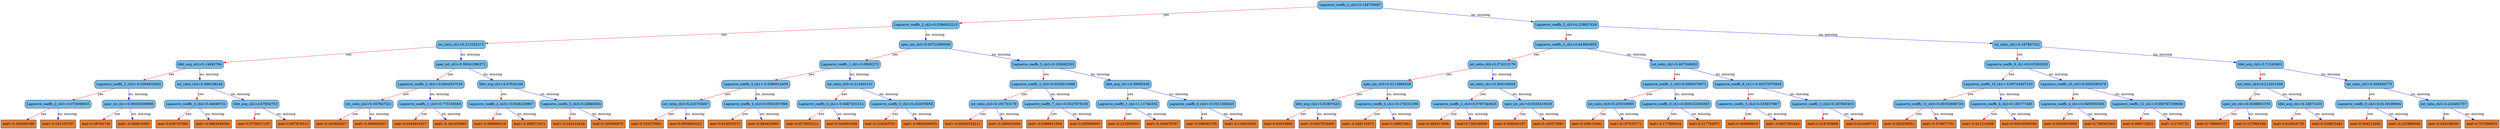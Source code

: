 digraph {
	graph [bb="0,0,8712,567",
		rankdir=TB
	];
	node [label="\N"];
	0	[fillcolor="#78bceb",
		height=0.5,
		label="Laguerre_coeffs_2_ch2<0.148739487",
		pos="5074.1,549",
		shape=box,
		style="filled, rounded",
		width=3.1076];
	1	[fillcolor="#78bceb",
		height=0.5,
		label="Laguerre_coeffs_2_ch2<0.0396625213",
		pos="3594.1,460.5",
		shape=box,
		style="filled, rounded",
		width=3.2014];
	0 -> 1	[color="#FF0000",
		label=yes,
		lp="4476.1,504.75",
		pos="e,3709.8,468.26 4962,541.45 4691.7,525.65 4005.7,485.55 3721,468.91"];
	2	[fillcolor="#78bceb",
		height=0.5,
		label="Laguerre_coeffs_2_ch2<0.229837626",
		pos="5828.1,460.5",
		shape=box,
		style="filled, rounded",
		width=3.1076];
	0 -> 2	[color="#0000FF",
		label="no, missing",
		lp="5551,504.75",
		pos="e,5715.8,474.39 5186.2,535.14 5325,519.22 5560.8,492.17 5704.7,475.66"];
	3	[fillcolor="#78bceb",
		height=0.5,
		label="int_ratio_ch1<0.213162273",
		pos="1569.1,372",
		shape=box,
		style="filled, rounded",
		width=2.3264];
	1 -> 3	[color="#FF0000",
		label=yes,
		lp="2772.1,416.25",
		pos="e,1653.2,376.59 3478.7,454.57 3115.1,439.04 1997.9,391.32 1664.2,377.06"];
	4	[fillcolor="#78bceb",
		height=0.5,
		label="spec_int_ch3<0.00721806008",
		pos="3594.1,372",
		shape=box,
		style="filled, rounded",
		width=2.5035];
	1 -> 4	[color="#0000FF",
		label="no, missing",
		lp="3626,416.25",
		pos="e,3594.1,390.35 3594.1,442.41 3594.1,430.76 3594.1,415.05 3594.1,401.52"];
	5	[fillcolor="#78bceb",
		height=0.5,
		label="Laguerre_coeffs_3_ch2<0.443663955",
		pos="5828.1,372",
		shape=box,
		style="filled, rounded",
		width=3.1076];
	2 -> 5	[color="#FF0000",
		label=yes,
		lp="5837.1,416.25",
		pos="e,5828.1,390.35 5828.1,442.41 5828.1,430.76 5828.1,415.05 5828.1,401.52"];
	6	[fillcolor="#78bceb",
		height=0.5,
		label="int_ratio_ch2<0.347847521",
		pos="7100.1,372",
		shape=box,
		style="filled, rounded",
		width=2.3264];
	2 -> 6	[color="#0000FF",
		label="no, missing",
		lp="6610,416.25",
		pos="e,7016.2,378.71 5940.4,451.86 6187.5,435.06 6774.3,395.16 7004.8,379.48"];
	7	[fillcolor="#78bceb",
		height=0.5,
		label="lifet_avg_ch3<5.14482784",
		pos="755.12,283.5",
		shape=box,
		style="filled, rounded",
		width=2.2639];
	3 -> 7	[color="#FF0000",
		label=yes,
		lp="1244.1,327.75",
		pos="e,836.9,293.19 1485.1,362.07 1331.8,345.78 1007.8,311.35 848.11,294.38"];
	8	[fillcolor="#78bceb",
		height=0.5,
		label="spec_int_ch3<0.00641086372",
		pos="1569.1,283.5",
		shape=box,
		style="filled, rounded",
		width=2.5035];
	3 -> 8	[color="#0000FF",
		label="no, missing",
		lp="1601,327.75",
		pos="e,1569.1,301.85 1569.1,353.91 1569.1,342.26 1569.1,326.55 1569.1,313.02"];
	9	[fillcolor="#78bceb",
		height=0.5,
		label="Laguerre_coeffs_1_ch1<0.9563272",
		pos="3031.1,283.5",
		shape=box,
		style="filled, rounded",
		width=2.9201];
	4 -> 9	[color="#FF0000",
		label=yes,
		lp="3372.1,327.75",
		pos="e,3136.7,300.72 3503.7,357.1 3407.1,342.27 3253.7,318.7 3148.1,302.47"];
	10	[fillcolor="#78bceb",
		height=0.5,
		label="Laguerre_coeffs_5_ch2<0.106662355",
		pos="3627.1,283.5",
		shape=box,
		style="filled, rounded",
		width=3.1076];
	4 -> 10	[color="#0000FF",
		label="no, missing",
		lp="3646,327.75",
		pos="e,3620.5,301.85 3600.6,353.91 3605.2,342.02 3611.3,325.91 3616.6,312.2"];
	15	[fillcolor="#78bceb",
		height=0.5,
		label="Laguerre_coeffs_2_ch3<-0.0394832082",
		pos="446.12,195",
		shape=box,
		style="filled, rounded",
		width=3.2639];
	7 -> 15	[color="#FF0000",
		label=yes,
		lp="638.12,239.25",
		pos="e,508.45,213.45 692.97,265.1 642.87,251.07 572.3,231.32 519.45,216.53"];
	16	[fillcolor="#78bceb",
		height=0.5,
		label="int_ratio_ch2<0.498196244",
		pos="755.12,195",
		shape=box,
		style="filled, rounded",
		width=2.3264];
	7 -> 16	[color="#0000FF",
		label="no, missing",
		lp="787,239.25",
		pos="e,755.12,213.35 755.12,265.41 755.12,253.76 755.12,238.05 755.12,224.52"];
	17	[fillcolor="#78bceb",
		height=0.5,
		label="Laguerre_coeffs_2_ch2<-0.0644347519",
		pos="1497.1,195",
		shape=box,
		style="filled, rounded",
		width=3.2639];
	8 -> 17	[color="#FF0000",
		label=yes,
		lp="1549.1,239.25",
		pos="e,1511.6,213.35 1554.9,265.41 1544.6,253.05 1530.5,236.13 1518.8,222.08"];
	18	[fillcolor="#78bceb",
		height=0.5,
		label="lifet_avg_ch1<4.67643166",
		pos="1744.1,195",
		shape=box,
		style="filled, rounded",
		width=2.2639];
	8 -> 18	[color="#0000FF",
		label="no, missing",
		lp="1705,239.25",
		pos="e,1708.9,213.41 1604.1,265.2 1631.3,251.75 1669.3,232.99 1698.8,218.39"];
	31	[fillcolor="#78bceb",
		height=0.5,
		label="Laguerre_coeffs_2_ch3<-0.072049655",
		pos="198.12,106.5",
		shape=box,
		style="filled, rounded",
		width=3.1701];
	15 -> 31	[color="#FF0000",
		label=yes,
		lp="354.12,150.75",
		pos="e,247.93,124.87 396.24,176.6 356.55,162.76 300.87,143.34 258.64,128.61"];
	32	[fillcolor="#78bceb",
		height=0.5,
		label="spec_int_ch1<0.00405208906",
		pos="446.12,106.5",
		shape=box,
		style="filled, rounded",
		width=2.5035];
	15 -> 32	[color="#0000FF",
		label="no, missing",
		lp="478,150.75",
		pos="e,446.12,124.85 446.12,176.91 446.12,165.26 446.12,149.55 446.12,136.02"];
	33	[fillcolor="#78bceb",
		height=0.5,
		label="Laguerre_coeffs_3_ch2<0.44698751",
		pos="692.12,106.5",
		shape=box,
		style="filled, rounded",
		width=3.0139];
	16 -> 33	[color="#FF0000",
		label=yes,
		lp="739.12,150.75",
		pos="e,704.76,124.85 742.68,176.91 733.76,164.67 721.59,147.95 711.42,133.99"];
	34	[fillcolor="#78bceb",
		height=0.5,
		label="lifet_avg_ch2<4.67654753",
		pos="900.12,106.5",
		shape=box,
		style="filled, rounded",
		width=2.2639];
	16 -> 34	[color="#0000FF",
		label="no, missing",
		lp="873,150.75",
		pos="e,871.18,124.77 784.12,176.7 806.35,163.44 837.23,145.02 861.55,130.51"];
	63	[fillcolor="#e48038",
		height=0.5,
		label="leaf=-0.420069188",
		pos="60.125,18",
		shape=box,
		style=filled,
		width=1.6701];
	31 -> 63	[color="#FF0000",
		label=yes,
		lp="151.12,62.25",
		pos="e,87.672,36.267 170.53,88.203 149.47,75.003 120.24,56.683 97.151,42.209"];
	64	[fillcolor="#e48038",
		height=0.5,
		label="leaf=-0.181332707",
		pos="198.12,18",
		shape=box,
		style=filled,
		width=1.6701];
	31 -> 64	[color="#0000FF",
		label="no, missing",
		lp="230,62.25",
		pos="e,198.12,36.35 198.12,88.41 198.12,76.758 198.12,61.047 198.12,47.519"];
	65	[fillcolor="#e48038",
		height=0.5,
		label="leaf=0.38764748",
		pos="331.12,18",
		shape=box,
		style=filled,
		width=1.5139];
	32 -> 65	[color="#FF0000",
		label=yes,
		lp="408.12,62.25",
		pos="e,354.08,36.267 423.13,88.203 405.97,75.297 382.31,57.498 363.28,43.183"];
	66	[fillcolor="#e48038",
		height=0.5,
		label="leaf=-0.269618303",
		pos="464.12,18",
		shape=box,
		style=filled,
		width=1.6701];
	32 -> 66	[color="#0000FF",
		label="no, missing",
		lp="489,62.25",
		pos="e,460.51,36.35 449.68,88.41 452.11,76.758 455.38,61.047 458.19,47.519"];
	67	[fillcolor="#e48038",
		height=0.5,
		label="leaf=0.636747062",
		pos="600.12,18",
		shape=box,
		style=filled,
		width=1.6076];
	33 -> 67	[color="#FF0000",
		label=yes,
		lp="664.12,62.25",
		pos="e,618.58,36.35 673.95,88.41 660.43,75.698 641.77,58.157 626.6,43.889"];
	68	[fillcolor="#e48038",
		height=0.5,
		label="leaf=-0.0883049294",
		pos="739.12,18",
		shape=box,
		style=filled,
		width=1.7639];
	33 -> 68	[color="#0000FF",
		label="no, missing",
		lp="752,62.25",
		pos="e,729.7,36.35 701.41,88.41 707.93,76.405 716.8,60.091 724.29,46.295"];
	69	[fillcolor="#e48038",
		height=0.5,
		label="leaf=0.0739471167",
		pos="882.12,18",
		shape=box,
		style=filled,
		width=1.7014];
	34 -> 69	[color="#FF0000",
		label=yes,
		lp="902.12,62.25",
		pos="e,885.74,36.35 896.57,88.41 894.14,76.758 890.87,61.047 888.06,47.519"];
	70	[fillcolor="#e48038",
		height=0.5,
		label="leaf=0.907876313",
		pos="1019.1,18",
		shape=box,
		style=filled,
		width=1.6076];
	34 -> 70	[color="#0000FF",
		label="no, missing",
		lp="1003,62.25",
		pos="e,995.37,36.267 923.92,88.203 941.76,75.238 966.39,57.336 986.12,42.988"];
	35	[fillcolor="#78bceb",
		height=0.5,
		label="int_ratio_ch2<0.347847521",
		pos="1283.1,106.5",
		shape=box,
		style="filled, rounded",
		width=2.3264];
	17 -> 35	[color="#FF0000",
		label=yes,
		lp="1419.1,150.75",
		pos="e,1326.1,124.87 1454.1,176.6 1420.2,162.9 1372.8,143.75 1336.5,129.08"];
	36	[fillcolor="#78bceb",
		height=0.5,
		label="Laguerre_coeffs_1_ch3<0.773156583",
		pos="1497.1,106.5",
		shape=box,
		style="filled, rounded",
		width=3.1076];
	17 -> 36	[color="#0000FF",
		label="no, missing",
		lp="1529,150.75",
		pos="e,1497.1,124.85 1497.1,176.91 1497.1,165.26 1497.1,149.55 1497.1,136.02"];
	37	[fillcolor="#78bceb",
		height=0.5,
		label="Laguerre_coeffs_2_ch3<-0.0546129867",
		pos="1744.1,106.5",
		shape=box,
		style="filled, rounded",
		width=3.2639];
	18 -> 37	[color="#FF0000",
		label=yes,
		lp="1753.1,150.75",
		pos="e,1744.1,124.85 1744.1,176.91 1744.1,165.26 1744.1,149.55 1744.1,136.02"];
	38	[fillcolor="#78bceb",
		height=0.5,
		label="Laguerre_coeffs_3_ch3<0.26865834",
		pos="1988.1,106.5",
		shape=box,
		style="filled, rounded",
		width=3.0139];
	18 -> 38	[color="#0000FF",
		label="no, missing",
		lp="1920,150.75",
		pos="e,1939.1,124.87 1793.2,176.6 1832.2,162.79 1886.8,143.42 1928.3,128.7"];
	71	[fillcolor="#e48038",
		height=0.5,
		label="leaf=0.165692627",
		pos="1153.1,18",
		shape=box,
		style=filled,
		width=1.6076];
	35 -> 71	[color="#FF0000",
		label=yes,
		lp="1239.1,62.25",
		pos="e,1179.1,36.267 1257.1,88.203 1237.5,75.12 1210.2,57.01 1188.6,42.597"];
	72	[fillcolor="#e48038",
		height=0.5,
		label="leaf=-0.306845307",
		pos="1289.1,18",
		shape=box,
		style=filled,
		width=1.6701];
	35 -> 72	[color="#0000FF",
		label="no, missing",
		lp="1319,62.25",
		pos="e,1287.9,36.35 1284.3,88.41 1285.1,76.758 1286.2,61.047 1287.1,47.519"];
	73	[fillcolor="#e48038",
		height=0.5,
		label="leaf=0.0442631617",
		pos="1428.1,18",
		shape=box,
		style=filled,
		width=1.7014];
	36 -> 73	[color="#FF0000",
		label=yes,
		lp="1478.1,62.25",
		pos="e,1442,36.35 1483.5,88.41 1473.6,76.051 1460.1,59.127 1448.9,45.085"];
	74	[fillcolor="#e48038",
		height=0.5,
		label="leaf=-0.181455985",
		pos="1567.1,18",
		shape=box,
		style=filled,
		width=1.6701];
	36 -> 74	[color="#0000FF",
		label="no, missing",
		lp="1571,62.25",
		pos="e,1553.1,36.35 1511,88.41 1521,76.051 1534.7,59.127 1546,45.085"];
	75	[fillcolor="#e48038",
		height=0.5,
		label="leaf=-0.399669319",
		pos="1705.1,18",
		shape=box,
		style=filled,
		width=1.6701];
	37 -> 75	[color="#FF0000",
		label=yes,
		lp="1737.1,62.25",
		pos="e,1712.9,36.35 1736.4,88.41 1731.1,76.522 1723.8,60.41 1717.6,46.702"];
	76	[fillcolor="#e48038",
		height=0.5,
		label="leaf=-0.288271815",
		pos="1843.1,18",
		shape=box,
		style=filled,
		width=1.6701];
	37 -> 76	[color="#0000FF",
		label="no, missing",
		lp="1835,62.25",
		pos="e,1823.3,36.35 1763.7,88.41 1778.2,75.698 1798.3,58.157 1814.6,43.889"];
	77	[fillcolor="#e48038",
		height=0.5,
		label="leaf=-0.243114248",
		pos="1981.1,18",
		shape=box,
		style=filled,
		width=1.6701];
	38 -> 77	[color="#FF0000",
		label=yes,
		lp="1995.1,62.25",
		pos="e,1982.5,36.35 1986.7,88.41 1985.8,76.758 1984.5,61.047 1983.4,47.519"];
	78	[fillcolor="#e48038",
		height=0.5,
		label="leaf=0.355660975",
		pos="2117.1,18",
		shape=box,
		style=filled,
		width=1.6076];
	38 -> 78	[color="#0000FF",
		label="no, missing",
		lp="2097,62.25",
		pos="e,2091.4,36.267 2013.9,88.203 2033.4,75.12 2060.4,57.01 2081.9,42.597"];
	19	[fillcolor="#78bceb",
		height=0.5,
		label="Laguerre_coeffs_4_ch1<-0.0380014405",
		pos="2632.1,195",
		shape=box,
		style="filled, rounded",
		width=3.2639];
	9 -> 19	[color="#FF0000",
		label=yes,
		lp="2877.1,239.25",
		pos="e,2712.6,213.45 2950.9,265.1 2885.2,250.87 2792.4,230.74 2723.8,215.88"];
	20	[fillcolor="#78bceb",
		height=0.5,
		label="int_ratio_ch3<0.214404151",
		pos="3031.1,195",
		shape=box,
		style="filled, rounded",
		width=2.3264];
	9 -> 20	[color="#0000FF",
		label="no, missing",
		lp="3063,239.25",
		pos="e,3031.1,213.35 3031.1,265.41 3031.1,253.76 3031.1,238.05 3031.1,224.52"];
	21	[fillcolor="#78bceb",
		height=0.5,
		label="Laguerre_coeffs_2_ch3<0.0339214988",
		pos="3627.1,195",
		shape=box,
		style="filled, rounded",
		width=3.2014];
	10 -> 21	[color="#FF0000",
		label=yes,
		lp="3636.1,239.25",
		pos="e,3627.1,213.35 3627.1,265.41 3627.1,253.76 3627.1,238.05 3627.1,224.52"];
	22	[fillcolor="#78bceb",
		height=0.5,
		label="lifet_avg_ch1<4.59695339",
		pos="3928.1,195",
		shape=box,
		style="filled, rounded",
		width=2.2639];
	10 -> 22	[color="#0000FF",
		label="no, missing",
		lp="3837,239.25",
		pos="e,3867.4,213.45 3687.7,265.1 3736.4,251.1 3804.9,231.4 3856.4,216.62"];
	39	[fillcolor="#78bceb",
		height=0.5,
		label="int_ratio_ch3<0.223735467",
		pos="2388.1,106.5",
		shape=box,
		style="filled, rounded",
		width=2.3264];
	19 -> 39	[color="#FF0000",
		label=yes,
		lp="2541.1,150.75",
		pos="e,2437.1,124.87 2583,176.6 2544.1,162.79 2489.4,143.42 2447.9,128.7"];
	40	[fillcolor="#78bceb",
		height=0.5,
		label="Laguerre_coeffs_4_ch2<0.0561007969",
		pos="2632.1,106.5",
		shape=box,
		style="filled, rounded",
		width=3.2014];
	19 -> 40	[color="#0000FF",
		label="no, missing",
		lp="2664,150.75",
		pos="e,2632.1,124.85 2632.1,176.91 2632.1,165.26 2632.1,149.55 2632.1,136.02"];
	41	[fillcolor="#78bceb",
		height=0.5,
		label="Laguerre_coeffs_4_ch1<-0.0487201214",
		pos="2908.1,106.5",
		shape=box,
		style="filled, rounded",
		width=3.2639];
	20 -> 41	[color="#FF0000",
		label=yes,
		lp="2990.1,150.75",
		pos="e,2932.7,124.77 3006.5,176.7 2988,163.68 2962.4,145.67 2942,131.29"];
	42	[fillcolor="#78bceb",
		height=0.5,
		label="Laguerre_coeffs_3_ch2<0.263078958",
		pos="3155.1,106.5",
		shape=box,
		style="filled, rounded",
		width=3.1076];
	20 -> 42	[color="#0000FF",
		label="no, missing",
		lp="3137,150.75",
		pos="e,3130.4,124.77 3055.9,176.7 3074.6,163.68 3100.4,145.67 3121,131.29"];
	79	[fillcolor="#e48038",
		height=0.5,
		label="leaf=0.535270691",
		pos="2251.1,18",
		shape=box,
		style=filled,
		width=1.6076];
	39 -> 79	[color="#FF0000",
		label=yes,
		lp="2341.1,62.25",
		pos="e,2278.5,36.267 2360.7,88.203 2339.9,75.062 2311.1,56.846 2288.2,42.403"];
	80	[fillcolor="#e48038",
		height=0.5,
		label="leaf=0.0959843323",
		pos="2388.1,18",
		shape=box,
		style=filled,
		width=1.7014];
	39 -> 80	[color="#0000FF",
		label="no, missing",
		lp="2420,62.25",
		pos="e,2388.1,36.35 2388.1,88.41 2388.1,76.758 2388.1,61.047 2388.1,47.519"];
	81	[fillcolor="#e48038",
		height=0.5,
		label="leaf=0.618533373",
		pos="2525.1,18",
		shape=box,
		style=filled,
		width=1.6076];
	40 -> 81	[color="#FF0000",
		label=yes,
		lp="2598.1,62.25",
		pos="e,2546.5,36.267 2610.7,88.203 2594.8,75.356 2572.9,57.661 2555.3,43.38"];
	82	[fillcolor="#e48038",
		height=0.5,
		label="leaf=0.384433895",
		pos="2659.1,18",
		shape=box,
		style=filled,
		width=1.6076];
	40 -> 82	[color="#0000FF",
		label="no, missing",
		lp="2680,62.25",
		pos="e,2653.7,36.35 2637.5,88.41 2641.1,76.64 2646.1,60.729 2650.4,47.11"];
	83	[fillcolor="#e48038",
		height=0.5,
		label="leaf=0.0578055121",
		pos="2796.1,18",
		shape=box,
		style=filled,
		width=1.7014];
	41 -> 83	[color="#FF0000",
		label=yes,
		lp="2872.1,62.25",
		pos="e,2818.5,36.267 2885.7,88.203 2869,75.297 2846,57.498 2827.4,43.183"];
	84	[fillcolor="#e48038",
		height=0.5,
		label="leaf=0.344951659",
		pos="2933.1,18",
		shape=box,
		style=filled,
		width=1.6076];
	41 -> 84	[color="#0000FF",
		label="no, missing",
		lp="2955,62.25",
		pos="e,2928.1,36.35 2913.1,88.41 2916.5,76.64 2921.1,60.729 2925,47.11"];
	85	[fillcolor="#e48038",
		height=0.5,
		label="leaf=0.216343701",
		pos="3067.1,18",
		shape=box,
		style=filled,
		width=1.6076];
	42 -> 85	[color="#FF0000",
		label=yes,
		lp="3128.1,62.25",
		pos="e,3084.8,36.35 3137.7,88.41 3124.9,75.816 3107.3,58.481 3092.8,44.286"];
	86	[fillcolor="#e48038",
		height=0.5,
		label="leaf=-0.0804266855",
		pos="3206.1,18",
		shape=box,
		style=filled,
		width=1.7639];
	42 -> 86	[color="#0000FF",
		label="no, missing",
		lp="3218,62.25",
		pos="e,3195.9,36.35 3165.2,88.41 3172.3,76.287 3182.1,59.77 3190.3,45.89"];
	43	[fillcolor="#78bceb",
		height=0.5,
		label="int_ratio_ch3<0.191753179",
		pos="3447.1,106.5",
		shape=box,
		style="filled, rounded",
		width=2.3264];
	21 -> 43	[color="#FF0000",
		label=yes,
		lp="3563.1,150.75",
		pos="e,3483.4,124.91 3591.1,176.7 3563.1,163.25 3524.1,144.49 3493.7,129.89"];
	44	[fillcolor="#78bceb",
		height=0.5,
		label="Laguerre_coeffs_7_ch1<0.0327675156",
		pos="3664.1,106.5",
		shape=box,
		style="filled, rounded",
		width=3.2014];
	21 -> 44	[color="#0000FF",
		label="no, missing",
		lp="3681,150.75",
		pos="e,3656.7,124.85 3634.4,176.91 3639.5,165.02 3646.4,148.91 3652.3,135.2"];
	45	[fillcolor="#78bceb",
		height=0.5,
		label="Laguerre_coeffs_1_ch1<1.11744332",
		pos="3928.1,106.5",
		shape=box,
		style="filled, rounded",
		width=3.0139];
	22 -> 45	[color="#FF0000",
		label=yes,
		lp="3937.1,150.75",
		pos="e,3928.1,124.85 3928.1,176.91 3928.1,165.26 3928.1,149.55 3928.1,136.02"];
	46	[fillcolor="#78bceb",
		height=0.5,
		label="Laguerre_coeffs_6_ch2<-0.0311563443",
		pos="4186.1,106.5",
		shape=box,
		style="filled, rounded",
		width=3.2639];
	22 -> 46	[color="#0000FF",
		label="no, missing",
		lp="4113,150.75",
		pos="e,4134.3,124.87 3980,176.6 4021.4,162.73 4079.5,143.25 4123.5,128.51"];
	87	[fillcolor="#e48038",
		height=0.5,
		label="leaf=-0.00632524211",
		pos="3354.1,18",
		shape=box,
		style=filled,
		width=1.8576];
	43 -> 87	[color="#FF0000",
		label=yes,
		lp="3418.1,62.25",
		pos="e,3372.8,36.35 3428.8,88.41 3415.1,75.698 3396.2,58.157 3380.9,43.889"];
	88	[fillcolor="#e48038",
		height=0.5,
		label="leaf=-0.266433358",
		pos="3499.1,18",
		shape=box,
		style=filled,
		width=1.6701];
	43 -> 88	[color="#0000FF",
		label="no, missing",
		lp="3510,62.25",
		pos="e,3488.7,36.35 3457.4,88.41 3464.7,76.287 3474.6,59.77 3483,45.89"];
	89	[fillcolor="#e48038",
		height=0.5,
		label="leaf=-0.0380611569",
		pos="3641.1,18",
		shape=box,
		style=filled,
		width=1.7639];
	44 -> 89	[color="#FF0000",
		label=yes,
		lp="3664.1,62.25",
		pos="e,3645.7,36.35 3659.6,88.41 3656.5,76.64 3652.2,60.729 3648.6,47.11"];
	90	[fillcolor="#e48038",
		height=0.5,
		label="leaf=0.285996467",
		pos="3780.1,18",
		shape=box,
		style=filled,
		width=1.6076];
	44 -> 90	[color="#0000FF",
		label="no, missing",
		lp="3765,62.25",
		pos="e,3757,36.267 3687.3,88.203 3704.7,75.238 3728.7,57.336 3748,42.988"];
	91	[fillcolor="#e48038",
		height=0.5,
		label="leaf=0.121959053",
		pos="3914.1,18",
		shape=box,
		style=filled,
		width=1.6076];
	45 -> 91	[color="#FF0000",
		label=yes,
		lp="3932.1,62.25",
		pos="e,3916.9,36.35 3925.4,88.41 3923.5,76.758 3920.9,61.047 3918.7,47.519"];
	92	[fillcolor="#e48038",
		height=0.5,
		label="leaf=-0.194679767",
		pos="4050.1,18",
		shape=box,
		style=filled,
		width=1.6701];
	45 -> 92	[color="#0000FF",
		label="no, missing",
		lp="4032,62.25",
		pos="e,4025.8,36.267 3952.5,88.203 3970.9,75.179 3996.3,57.173 4016.6,42.792"];
	93	[fillcolor="#e48038",
		height=0.5,
		label="leaf=0.599562705",
		pos="4186.1,18",
		shape=box,
		style=filled,
		width=1.6076];
	46 -> 93	[color="#FF0000",
		label=yes,
		lp="4195.1,62.25",
		pos="e,4186.1,36.35 4186.1,88.41 4186.1,76.758 4186.1,61.047 4186.1,47.519"];
	94	[fillcolor="#e48038",
		height=0.5,
		label="leaf=-0.154016852",
		pos="4322.1,18",
		shape=box,
		style=filled,
		width=1.6701];
	46 -> 94	[color="#0000FF",
		label="no, missing",
		lp="4299,62.25",
		pos="e,4295,36.267 4213.3,88.203 4234,75.062 4262.6,56.846 4285.3,42.403"];
	11	[fillcolor="#78bceb",
		height=0.5,
		label="int_ratio_ch2<0.374212176",
		pos="5202.1,283.5",
		shape=box,
		style="filled, rounded",
		width=2.3264];
	5 -> 11	[color="#FF0000",
		label=yes,
		lp="5581.1,327.75",
		pos="e,5285.9,296.08 5715.8,355.49 5596.5,338.99 5409.7,313.18 5297.2,297.64"];
	12	[fillcolor="#78bceb",
		height=0.5,
		label="int_ratio_ch2<0.467349082",
		pos="5852.1,283.5",
		shape=box,
		style="filled, rounded",
		width=2.3264];
	5 -> 12	[color="#0000FF",
		label="no, missing",
		lp="5875,327.75",
		pos="e,5847.3,301.85 5832.9,353.91 5836.1,342.14 5840.5,326.23 5844.3,312.61"];
	13	[fillcolor="#78bceb",
		height=0.5,
		label="Laguerre_coeffs_9_ch1<0.015365052",
		pos="7100.1,283.5",
		shape=box,
		style="filled, rounded",
		width=3.1076];
	6 -> 13	[color="#FF0000",
		label=yes,
		lp="7109.1,327.75",
		pos="e,7100.1,301.85 7100.1,353.91 7100.1,342.26 7100.1,326.55 7100.1,313.02"];
	14	[fillcolor="#78bceb",
		height=0.5,
		label="lifet_avg_ch2<3.71540403",
		pos="7867.1,283.5",
		shape=box,
		style="filled, rounded",
		width=2.2639];
	6 -> 14	[color="#0000FF",
		label="no, missing",
		lp="7585,327.75",
		pos="e,7785.2,293.74 7184,361.54 7328.6,345.23 7623.6,311.96 7774.2,294.98"];
	23	[fillcolor="#78bceb",
		height=0.5,
		label="spec_int_ch3<0.0112889428",
		pos="4834.1,195",
		shape=box,
		style="filled, rounded",
		width=2.4097];
	11 -> 23	[color="#FF0000",
		label=yes,
		lp="5060.1,239.25",
		pos="e,4908.3,213.45 5128.1,265.1 5067.8,250.93 4982.6,230.91 4919.5,216.06"];
	24	[fillcolor="#78bceb",
		height=0.5,
		label="int_ratio_ch1<0.304104924",
		pos="5202.1,195",
		shape=box,
		style="filled, rounded",
		width=2.3264];
	11 -> 24	[color="#0000FF",
		label="no, missing",
		lp="5234,239.25",
		pos="e,5202.1,213.35 5202.1,265.41 5202.1,253.76 5202.1,238.05 5202.1,224.52"];
	25	[fillcolor="#78bceb",
		height=0.5,
		label="Laguerre_coeffs_2_ch3<0.0995076671",
		pos="5852.1,195",
		shape=box,
		style="filled, rounded",
		width=3.2014];
	12 -> 25	[color="#FF0000",
		label=yes,
		lp="5861.1,239.25",
		pos="e,5852.1,213.35 5852.1,265.41 5852.1,253.76 5852.1,238.05 5852.1,224.52"];
	26	[fillcolor="#78bceb",
		height=0.5,
		label="Laguerre_coeffs_8_ch1<-0.00272970949",
		pos="6110.1,195",
		shape=box,
		style="filled, rounded",
		width=3.3576];
	12 -> 26	[color="#0000FF",
		label="no, missing",
		lp="6037,239.25",
		pos="e,6058.3,213.37 5904,265.1 5945.4,251.23 6003.5,231.75 6047.5,217.01"];
	47	[fillcolor="#78bceb",
		height=0.5,
		label="lifet_avg_ch2<3.81807423",
		pos="4591.1,106.5",
		shape=box,
		style="filled, rounded",
		width=2.2639];
	23 -> 47	[color="#FF0000",
		label=yes,
		lp="4744.1,150.75",
		pos="e,4639.9,124.87 4785.2,176.6 4746.4,162.79 4692,143.42 4650.7,128.7"];
	48	[fillcolor="#78bceb",
		height=0.5,
		label="Laguerre_coeffs_5_ch1<0.176231399",
		pos="4834.1,106.5",
		shape=box,
		style="filled, rounded",
		width=3.1076];
	23 -> 48	[color="#0000FF",
		label="no, missing",
		lp="4866,150.75",
		pos="e,4834.1,124.85 4834.1,176.91 4834.1,165.26 4834.1,149.55 4834.1,136.02"];
	49	[fillcolor="#78bceb",
		height=0.5,
		label="Laguerre_coeffs_2_ch3<0.0787544623",
		pos="5104.1,106.5",
		shape=box,
		style="filled, rounded",
		width=3.2014];
	24 -> 49	[color="#FF0000",
		label=yes,
		lp="5171.1,150.75",
		pos="e,5123.8,124.85 5182.8,176.91 5168.4,164.2 5148.5,146.66 5132.3,132.39"];
	50	[fillcolor="#78bceb",
		height=0.5,
		label="spec_int_ch1<0.0355410539",
		pos="5324.1,106.5",
		shape=box,
		style="filled, rounded",
		width=2.4097];
	24 -> 50	[color="#0000FF",
		label="no, missing",
		lp="5306,150.75",
		pos="e,5299.8,124.77 5226.5,176.7 5244.9,163.68 5270.3,145.67 5290.6,131.29"];
	95	[fillcolor="#e48038",
		height=0.5,
		label="leaf=0.63916862",
		pos="4455.1,18",
		shape=box,
		style=filled,
		width=1.5139];
	47 -> 95	[color="#FF0000",
		label=yes,
		lp="4545.1,62.25",
		pos="e,4482.3,36.267 4563.9,88.203 4543.3,75.062 4514.6,56.846 4491.9,42.403"];
	96	[fillcolor="#e48038",
		height=0.5,
		label="leaf=-0.0347018465",
		pos="4591.1,18",
		shape=box,
		style=filled,
		width=1.7639];
	47 -> 96	[color="#0000FF",
		label="no, missing",
		lp="4623,62.25",
		pos="e,4591.1,36.35 4591.1,88.41 4591.1,76.758 4591.1,61.047 4591.1,47.519"];
	97	[fillcolor="#e48038",
		height=0.5,
		label="leaf=-0.248110473",
		pos="4733.1,18",
		shape=box,
		style=filled,
		width=1.6701];
	48 -> 97	[color="#FF0000",
		label=yes,
		lp="4802.1,62.25",
		pos="e,4753.4,36.35 4814.2,88.41 4799.2,75.581 4778.5,57.831 4761.7,43.493"];
	98	[fillcolor="#e48038",
		height=0.5,
		label="leaf=0.39827463",
		pos="4866.1,18",
		shape=box,
		style=filled,
		width=1.5139];
	48 -> 98	[color="#0000FF",
		label="no, missing",
		lp="4885,62.25",
		pos="e,4859.7,36.35 4840.4,88.41 4844.8,76.64 4850.7,60.729 4855.7,47.11"];
	99	[fillcolor="#e48038",
		height=0.5,
		label="leaf=0.489213496",
		pos="4996.1,18",
		shape=box,
		style=filled,
		width=1.6076];
	49 -> 99	[color="#FF0000",
		label=yes,
		lp="5069.1,62.25",
		pos="e,5017.7,36.267 5082.5,88.203 5066.5,75.356 5044.4,57.661 5026.6,43.38"];
	100	[fillcolor="#e48038",
		height=0.5,
		label="leaf=0.728248596",
		pos="5130.1,18",
		shape=box,
		style=filled,
		width=1.6076];
	49 -> 100	[color="#0000FF",
		label="no, missing",
		lp="5152,62.25",
		pos="e,5124.9,36.35 5109.3,88.41 5112.8,76.64 5117.6,60.729 5121.7,47.11"];
	101	[fillcolor="#e48038",
		height=0.5,
		label="leaf=0.508265197",
		pos="5264.1,18",
		shape=box,
		style=filled,
		width=1.6076];
	50 -> 101	[color="#FF0000",
		label=yes,
		lp="5309.1,62.25",
		pos="e,5276.2,36.35 5312.3,88.41 5303.8,76.169 5292.2,59.449 5282.5,45.487"];
	102	[fillcolor="#e48038",
		height=0.5,
		label="leaf=0.160275981",
		pos="5398.1,18",
		shape=box,
		style=filled,
		width=1.6076];
	50 -> 102	[color="#0000FF",
		label="no, missing",
		lp="5400,62.25",
		pos="e,5383.3,36.35 5338.7,88.41 5349.3,76.051 5363.8,59.127 5375.8,45.085"];
	51	[fillcolor="#78bceb",
		height=0.5,
		label="int_ratio_ch3<0.205519095",
		pos="5634.1,106.5",
		shape=box,
		style="filled, rounded",
		width=2.3264];
	25 -> 51	[color="#FF0000",
		label=yes,
		lp="5772.1,150.75",
		pos="e,5677.9,124.87 5808.3,176.6 5773.8,162.9 5725.5,143.75 5688.5,129.08"];
	52	[fillcolor="#78bceb",
		height=0.5,
		label="Laguerre_coeffs_9_ch1<0.000132646383",
		pos="5858.1,106.5",
		shape=box,
		style="filled, rounded",
		width=3.3889];
	25 -> 52	[color="#0000FF",
		label="no, missing",
		lp="5888,150.75",
		pos="e,5856.9,124.85 5853.3,176.91 5854.1,165.26 5855.2,149.55 5856.1,136.02"];
	53	[fillcolor="#78bceb",
		height=0.5,
		label="Laguerre_coeffs_3_ch2<0.535937667",
		pos="6110.1,106.5",
		shape=box,
		style="filled, rounded",
		width=3.1076];
	26 -> 53	[color="#FF0000",
		label=yes,
		lp="6119.1,150.75",
		pos="e,6110.1,124.85 6110.1,176.91 6110.1,165.26 6110.1,149.55 6110.1,136.02"];
	54	[fillcolor="#78bceb",
		height=0.5,
		label="Laguerre_coeffs_2_ch2<0.187665433",
		pos="6354.1,106.5",
		shape=box,
		style="filled, rounded",
		width=3.1076];
	26 -> 54	[color="#0000FF",
		label="no, missing",
		lp="6286,150.75",
		pos="e,6305.1,124.87 6159.2,176.6 6198.2,162.79 6252.8,143.42 6294.3,128.7"];
	103	[fillcolor="#e48038",
		height=0.5,
		label="leaf=0.108115941",
		pos="5532.1,18",
		shape=box,
		style=filled,
		width=1.6076];
	51 -> 103	[color="#FF0000",
		label=yes,
		lp="5602.1,62.25",
		pos="e,5552.6,36.35 5614,88.41 5598.8,75.581 5577.9,57.831 5561,43.493"];
	104	[fillcolor="#e48038",
		height=0.5,
		label="leaf=-0.197533771",
		pos="5668.1,18",
		shape=box,
		style=filled,
		width=1.6701];
	51 -> 104	[color="#0000FF",
		label="no, missing",
		lp="5687,62.25",
		pos="e,5661.3,36.35 5640.8,88.41 5645.5,76.522 5651.8,60.41 5657.2,46.702"];
	105	[fillcolor="#e48038",
		height=0.5,
		label="leaf=-0.177906424",
		pos="5806.1,18",
		shape=box,
		style=filled,
		width=1.6701];
	52 -> 105	[color="#FF0000",
		label=yes,
		lp="5846.1,62.25",
		pos="e,5816.6,36.35 5847.9,88.41 5840.6,76.287 5830.6,59.77 5822.3,45.89"];
	106	[fillcolor="#e48038",
		height=0.5,
		label="leaf=0.217784971",
		pos="5942.1,18",
		shape=box,
		style=filled,
		width=1.6076];
	52 -> 106	[color="#0000FF",
		label="no, missing",
		lp="5940,62.25",
		pos="e,5925.3,36.35 5874.7,88.41 5887,75.816 5903.8,58.481 5917.6,44.286"];
	107	[fillcolor="#e48038",
		height=0.5,
		label="leaf=0.360698819",
		pos="6076.1,18",
		shape=box,
		style=filled,
		width=1.6076];
	53 -> 107	[color="#FF0000",
		label=yes,
		lp="6106.1,62.25",
		pos="e,6082.9,36.35 6103.4,88.41 6098.7,76.522 6092.4,60.41 6087,46.702"];
	108	[fillcolor="#e48038",
		height=0.5,
		label="leaf=-0.0827592462",
		pos="6215.1,18",
		shape=box,
		style=filled,
		width=1.7639];
	53 -> 108	[color="#0000FF",
		label="no, missing",
		lp="6204,62.25",
		pos="e,6194.2,36.267 6131.1,88.203 6146.7,75.356 6168.2,57.661 6185.5,43.38"];
	109	[fillcolor="#e48038",
		height=0.5,
		label="leaf=0.316763699",
		pos="6354.1,18",
		shape=box,
		style=filled,
		width=1.6076];
	54 -> 109	[color="#FF0000",
		label=yes,
		lp="6363.1,62.25",
		pos="e,6354.1,36.35 6354.1,88.41 6354.1,76.758 6354.1,61.047 6354.1,47.519"];
	110	[fillcolor="#e48038",
		height=0.5,
		label="leaf=0.623490751",
		pos="6488.1,18",
		shape=box,
		style=filled,
		width=1.6076];
	54 -> 110	[color="#0000FF",
		label="no, missing",
		lp="6466,62.25",
		pos="e,6461.4,36.267 6380.9,88.203 6401.3,75.062 6429.5,56.846 6451.9,42.403"];
	27	[fillcolor="#78bceb",
		height=0.5,
		label="Laguerre_coeffs_10_ch1<-0.00742407143",
		pos="6969.1,195",
		shape=box,
		style="filled, rounded",
		width=3.4514];
	13 -> 27	[color="#FF0000",
		label=yes,
		lp="7056.1,239.25",
		pos="e,6995.3,213.27 7073.9,265.2 7054.1,252.12 7026.7,234.01 7004.9,219.6"];
	28	[fillcolor="#78bceb",
		height=0.5,
		label="Laguerre_coeffs_10_ch2<0.0092585478",
		pos="7230.1,195",
		shape=box,
		style="filled, rounded",
		width=3.2951];
	13 -> 28	[color="#0000FF",
		label="no, missing",
		lp="7209,239.25",
		pos="e,7204.2,213.27 7126.1,265.2 7145.8,252.12 7173,234.01 7194.7,219.6"];
	29	[fillcolor="#78bceb",
		height=0.5,
		label="int_ratio_ch3<0.212021858",
		pos="7867.1,195",
		shape=box,
		style="filled, rounded",
		width=2.3264];
	14 -> 29	[color="#FF0000",
		label=yes,
		lp="7876.1,239.25",
		pos="e,7867.1,213.35 7867.1,265.41 7867.1,253.76 7867.1,238.05 7867.1,224.52"];
	30	[fillcolor="#78bceb",
		height=0.5,
		label="int_ratio_ch2<0.394584775",
		pos="8275.1,195",
		shape=box,
		style="filled, rounded",
		width=2.3264];
	14 -> 30	[color="#0000FF",
		label="no, missing",
		lp="8140,239.25",
		pos="e,8192.6,213.49 7948.7,265.2 8015.9,250.95 8111.3,230.74 8181.6,215.83"];
	55	[fillcolor="#78bceb",
		height=0.5,
		label="Laguerre_coeffs_11_ch3<0.00302686729",
		pos="6723.1,106.5",
		shape=box,
		style="filled, rounded",
		width=3.3889];
	27 -> 55	[color="#FF0000",
		label=yes,
		lp="6878.1,150.75",
		pos="e,6772.5,124.87 6919.6,176.6 6880.3,162.76 6825,143.34 6783.1,128.61"];
	56	[fillcolor="#78bceb",
		height=0.5,
		label="Laguerre_coeffs_4_ch2<0.185777485",
		pos="6975.1,106.5",
		shape=box,
		style="filled, rounded",
		width=3.1076];
	27 -> 56	[color="#0000FF",
		label="no, missing",
		lp="7005,150.75",
		pos="e,6973.9,124.85 6970.3,176.91 6971.1,165.26 6972.2,149.55 6973.1,136.02"];
	57	[fillcolor="#78bceb",
		height=0.5,
		label="Laguerre_coeffs_4_ch1<0.0459550284",
		pos="7228.1,106.5",
		shape=box,
		style="filled, rounded",
		width=3.2014];
	28 -> 57	[color="#FF0000",
		label=yes,
		lp="7239.1,150.75",
		pos="e,7228.5,124.85 7229.7,176.91 7229.5,165.26 7229.1,149.55 7228.8,136.02"];
	58	[fillcolor="#78bceb",
		height=0.5,
		label="Laguerre_coeffs_12_ch1<-0.000767209684",
		pos="7489.1,106.5",
		shape=box,
		style="filled, rounded",
		width=3.5451];
	28 -> 58	[color="#0000FF",
		label="no, missing",
		lp="7415,150.75",
		pos="e,7437.1,124.87 7282.2,176.6 7323.8,162.73 7382.1,143.25 7426.2,128.51"];
	111	[fillcolor="#e48038",
		height=0.5,
		label="leaf=0.265258551",
		pos="6622.1,18",
		shape=box,
		style=filled,
		width=1.6076];
	55 -> 111	[color="#FF0000",
		label=yes,
		lp="6691.1,62.25",
		pos="e,6642.4,36.35 6703.2,88.41 6688.2,75.581 6667.5,57.831 6650.7,43.493"];
	112	[fillcolor="#e48038",
		height=0.5,
		label="leaf=-0.319977701",
		pos="6758.1,18",
		shape=box,
		style=filled,
		width=1.6701];
	55 -> 112	[color="#0000FF",
		label="no, missing",
		lp="6776,62.25",
		pos="e,6751.1,36.35 6730,88.41 6734.9,76.522 6741.4,60.41 6746.9,46.702"];
	113	[fillcolor="#e48038",
		height=0.5,
		label="leaf=-0.421214908",
		pos="6896.1,18",
		shape=box,
		style=filled,
		width=1.6701];
	56 -> 113	[color="#FF0000",
		label=yes,
		lp="6952.1,62.25",
		pos="e,6912,36.35 6959.5,88.41 6948.1,75.934 6932.5,58.805 6919.6,44.685"];
	114	[fillcolor="#e48038",
		height=0.5,
		label="leaf=0.00916599296",
		pos="7039.1,18",
		shape=box,
		style=filled,
		width=1.7951];
	56 -> 114	[color="#0000FF",
		label="no, missing",
		lp="7045,62.25",
		pos="e,7026.3,36.35 6987.8,88.41 6996.8,76.169 7009.2,59.449 7019.5,45.487"];
	115	[fillcolor="#e48038",
		height=0.5,
		label="leaf=0.0562633909",
		pos="7183.1,18",
		shape=box,
		style=filled,
		width=1.7014];
	57 -> 115	[color="#FF0000",
		label=yes,
		lp="7219.1,62.25",
		pos="e,7192.2,36.35 7219.2,88.41 7213,76.405 7204.5,60.091 7197.3,46.295"];
	116	[fillcolor="#e48038",
		height=0.5,
		label="leaf=0.788362563",
		pos="7320.1,18",
		shape=box,
		style=filled,
		width=1.6076];
	57 -> 116	[color="#0000FF",
		label="no, missing",
		lp="7315,62.25",
		pos="e,7301.7,36.35 7246.3,88.41 7259.8,75.698 7278.5,58.157 7293.7,43.889"];
	117	[fillcolor="#e48038",
		height=0.5,
		label="leaf=0.486715823",
		pos="7454.1,18",
		shape=box,
		style=filled,
		width=1.6076];
	58 -> 117	[color="#FF0000",
		label=yes,
		lp="7484.1,62.25",
		pos="e,7461.1,36.35 7482.2,88.41 7477.4,76.522 7470.9,60.41 7465.3,46.702"];
	118	[fillcolor="#e48038",
		height=0.5,
		label="leaf=-0.2750732",
		pos="7583.1,18",
		shape=box,
		style=filled,
		width=1.4826];
	58 -> 118	[color="#0000FF",
		label="no, missing",
		lp="7577,62.25",
		pos="e,7564.3,36.35 7507.7,88.41 7521.5,75.698 7540.6,58.157 7556.1,43.889"];
	59	[fillcolor="#78bceb",
		height=0.5,
		label="spec_int_ch1<0.0268801376",
		pos="7820.1,106.5",
		shape=box,
		style="filled, rounded",
		width=2.4097];
	29 -> 59	[color="#FF0000",
		label=yes,
		lp="7857.1,150.75",
		pos="e,7829.6,124.85 7857.8,176.91 7851.3,164.9 7842.5,148.59 7835,134.8"];
	60	[fillcolor="#78bceb",
		height=0.5,
		label="lifet_avg_ch1<4.34871435",
		pos="8006.1,106.5",
		shape=box,
		style="filled, rounded",
		width=2.2639];
	29 -> 60	[color="#0000FF",
		label="no, missing",
		lp="7981,150.75",
		pos="e,7978.4,124.77 7894.9,176.7 7916.1,163.5 7945.6,145.18 7968.8,130.71"];
	61	[fillcolor="#78bceb",
		height=0.5,
		label="Laguerre_coeffs_9_ch3<0.0119199604",
		pos="8275.1,106.5",
		shape=box,
		style="filled, rounded",
		width=3.2014];
	30 -> 61	[color="#FF0000",
		label=yes,
		lp="8284.1,150.75",
		pos="e,8275.1,124.85 8275.1,176.91 8275.1,165.26 8275.1,149.55 8275.1,136.02"];
	62	[fillcolor="#78bceb",
		height=0.5,
		label="int_ratio_ch3<0.244481757",
		pos="8520.1,106.5",
		shape=box,
		style="filled, rounded",
		width=2.3264];
	30 -> 62	[color="#0000FF",
		label="no, missing",
		lp="8452,150.75",
		pos="e,8470.9,124.87 8324.4,176.6 8363.5,162.79 8418.4,143.42 8460.1,128.7"];
	119	[fillcolor="#e48038",
		height=0.5,
		label="leaf=0.706665337",
		pos="7712.1,18",
		shape=box,
		style=filled,
		width=1.6076];
	59 -> 119	[color="#FF0000",
		label=yes,
		lp="7785.1,62.25",
		pos="e,7733.7,36.267 7798.5,88.203 7782.5,75.356 7760.4,57.661 7742.6,43.38"];
	120	[fillcolor="#e48038",
		height=0.5,
		label="leaf=0.137969166",
		pos="7846.1,18",
		shape=box,
		style=filled,
		width=1.6076];
	59 -> 120	[color="#0000FF",
		label="no, missing",
		lp="7868,62.25",
		pos="e,7840.9,36.35 7825.3,88.41 7828.8,76.64 7833.6,60.729 7837.7,47.11"];
	121	[fillcolor="#e48038",
		height=0.5,
		label="leaf=0.818624735",
		pos="7980.1,18",
		shape=box,
		style=filled,
		width=1.6076];
	60 -> 121	[color="#FF0000",
		label=yes,
		lp="8005.1,62.25",
		pos="e,7985.3,36.35 8001,88.41 7997.5,76.64 7992.7,60.729 7988.6,47.11"];
	122	[fillcolor="#e48038",
		height=0.5,
		label="leaf=0.529823482",
		pos="8114.1,18",
		shape=box,
		style=filled,
		width=1.6076];
	60 -> 122	[color="#0000FF",
		label="no, missing",
		lp="8102,62.25",
		pos="e,8092.6,36.267 8027.7,88.203 8043.8,75.356 8065.9,57.661 8083.7,43.38"];
	123	[fillcolor="#e48038",
		height=0.5,
		label="leaf=0.364212692",
		pos="8248.1,18",
		shape=box,
		style=filled,
		width=1.6076];
	61 -> 123	[color="#FF0000",
		label=yes,
		lp="8273.1,62.25",
		pos="e,8253.5,36.35 8269.8,88.41 8266.1,76.64 8261.2,60.729 8256.9,47.11"];
	124	[fillcolor="#e48038",
		height=0.5,
		label="leaf=-0.255880505",
		pos="8384.1,18",
		shape=box,
		style=filled,
		width=1.6701];
	61 -> 124	[color="#0000FF",
		label="no, missing",
		lp="8372,62.25",
		pos="e,8362.4,36.267 8296.9,88.203 8313.1,75.356 8335.4,57.661 8353.4,43.38"];
	125	[fillcolor="#e48038",
		height=0.5,
		label="leaf=0.429198295",
		pos="8520.1,18",
		shape=box,
		style=filled,
		width=1.6076];
	62 -> 125	[color="#FF0000",
		label=yes,
		lp="8529.1,62.25",
		pos="e,8520.1,36.35 8520.1,88.41 8520.1,76.758 8520.1,61.047 8520.1,47.519"];
	126	[fillcolor="#e48038",
		height=0.5,
		label="leaf=0.707090855",
		pos="8654.1,18",
		shape=box,
		style=filled,
		width=1.6076];
	62 -> 126	[color="#0000FF",
		label="no, missing",
		lp="8632,62.25",
		pos="e,8627.4,36.267 8546.9,88.203 8567.3,75.062 8595.5,56.846 8617.9,42.403"];
}
